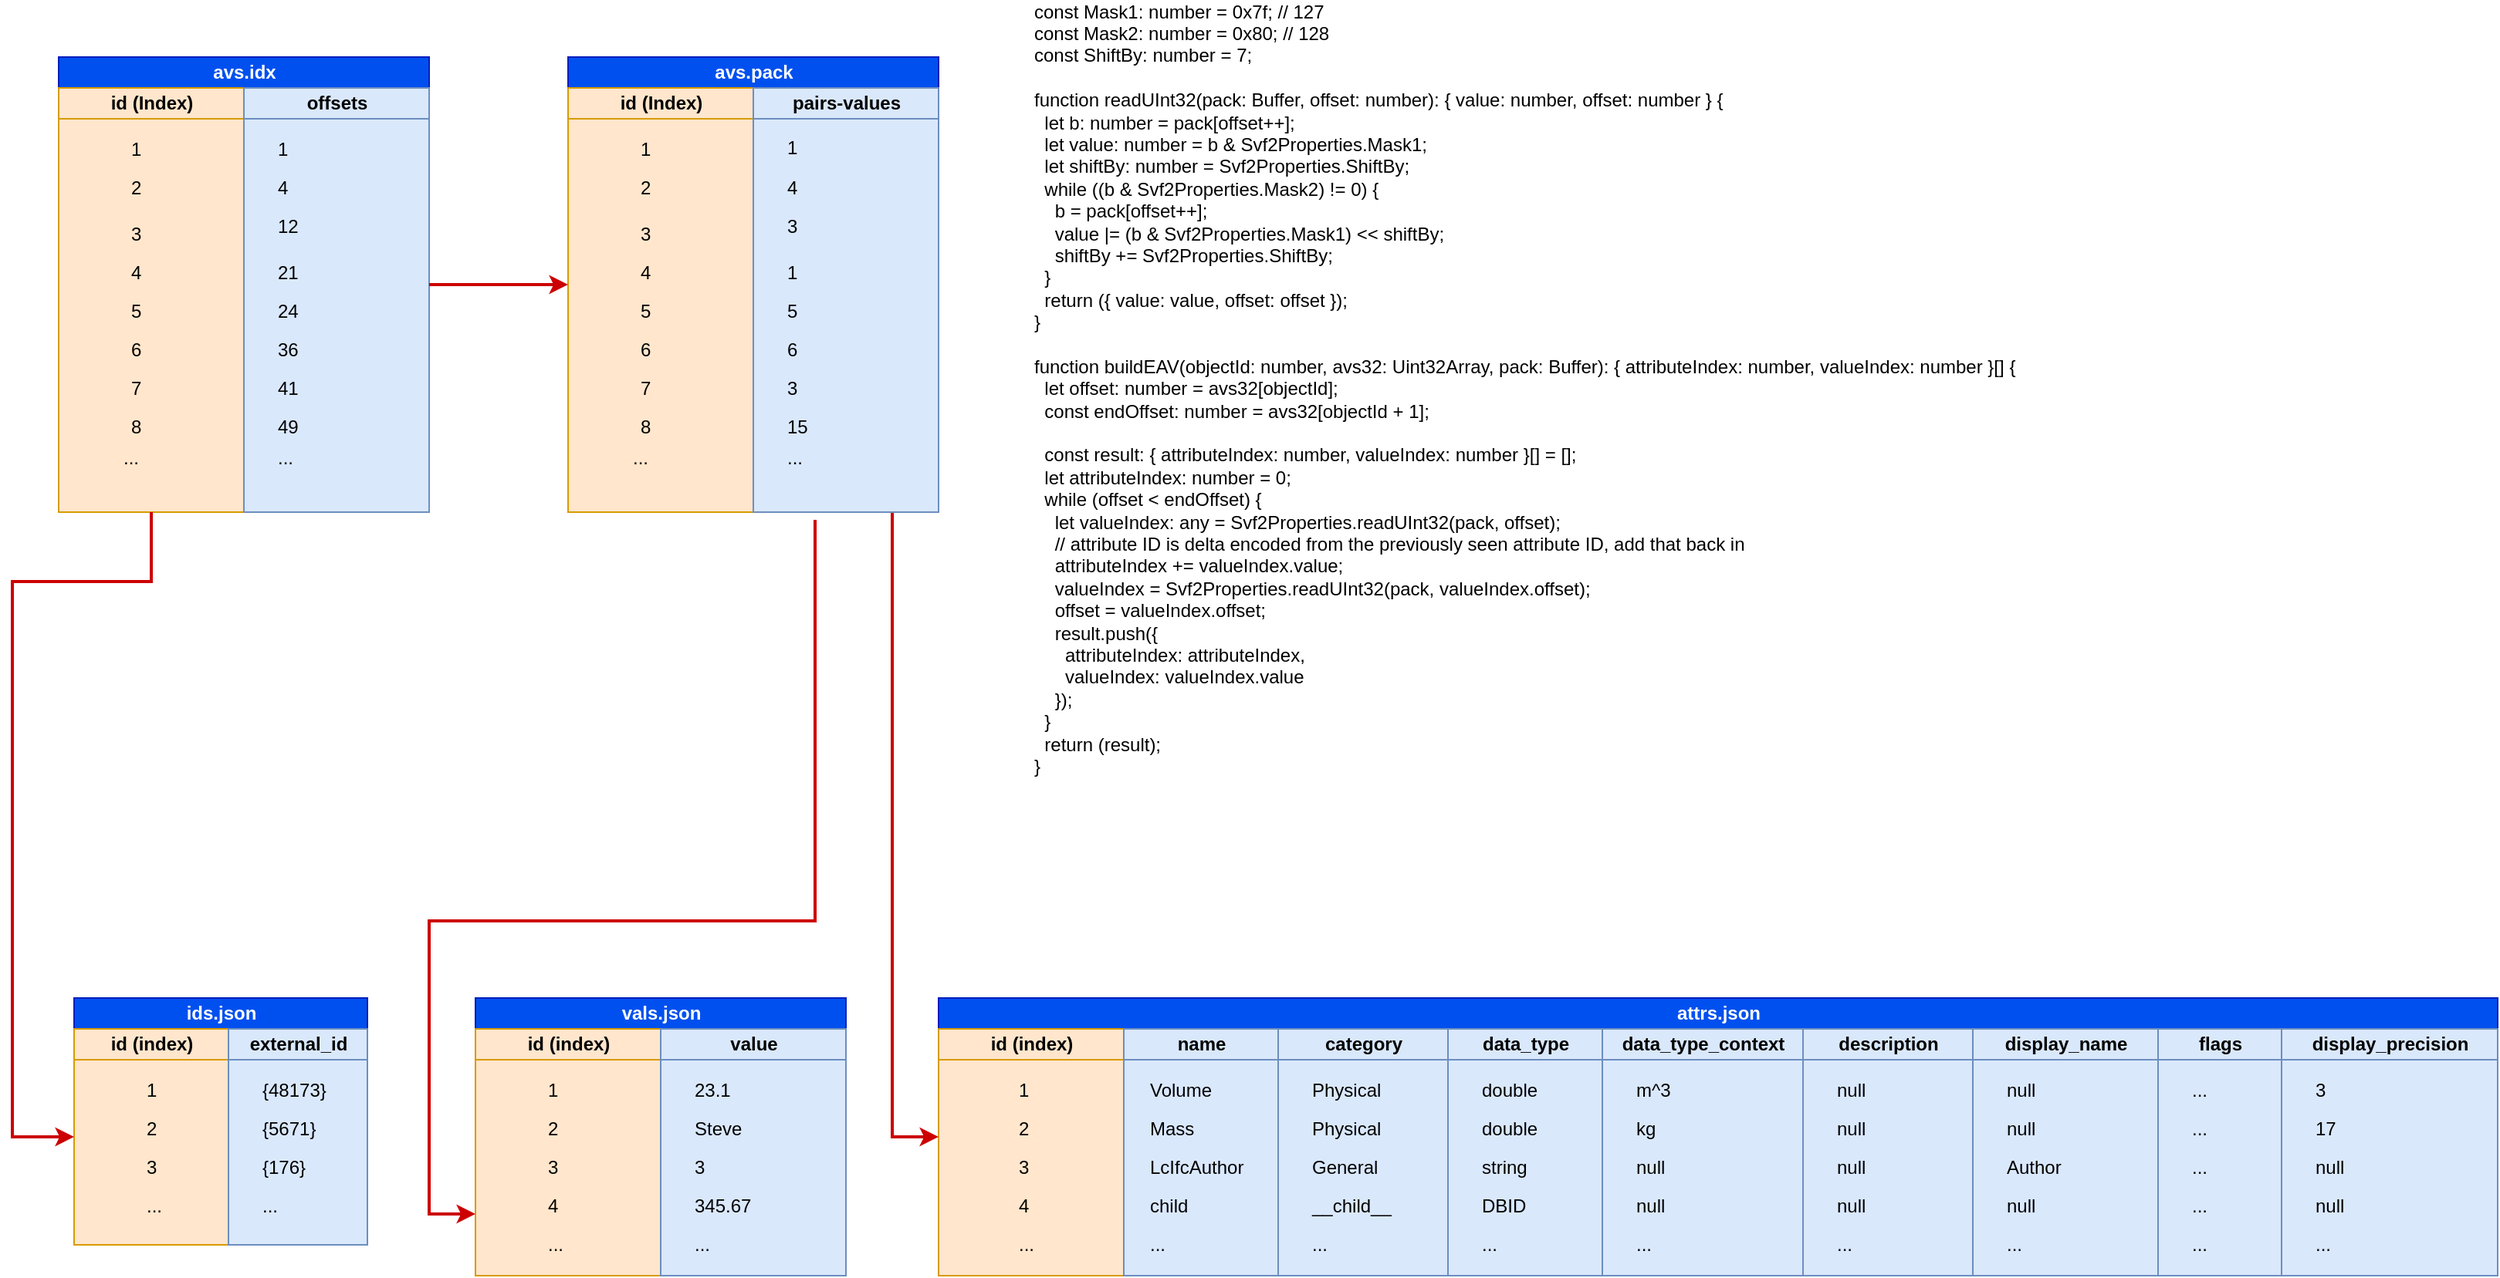 <mxfile>
    <diagram id="QCBPmzjnCGmRcswznW8n" name="Page-1">
        <mxGraphModel dx="884" dy="622" grid="1" gridSize="10" guides="1" tooltips="1" connect="1" arrows="1" fold="1" page="1" pageScale="1" pageWidth="1100" pageHeight="850" math="0" shadow="0">
            <root>
                <mxCell id="0"/>
                <mxCell id="1" parent="0"/>
                <mxCell id="53" value="&lt;div&gt;&lt;div&gt;const Mask1: number = 0x7f; // 127&lt;/div&gt;&lt;div&gt;const Mask2: number = 0x80; // 128&lt;/div&gt;&lt;div&gt;const ShiftBy: number = 7;&lt;/div&gt;&lt;div&gt;&lt;br&gt;&lt;/div&gt;&lt;div&gt;function readUInt32(pack: Buffer, offset: number): { value: number, offset: number } {&lt;/div&gt;&lt;div&gt;&lt;span&gt;&lt;/span&gt;&amp;nbsp; let b: number = pack[offset++];&lt;/div&gt;&lt;div&gt;&lt;span&gt;&lt;/span&gt;&amp;nbsp; let value: number = b &amp;amp; Svf2Properties.Mask1;&lt;/div&gt;&lt;div&gt;&lt;span&gt;&lt;/span&gt;&amp;nbsp; let shiftBy: number = Svf2Properties.ShiftBy;&lt;/div&gt;&lt;div&gt;&lt;span&gt;&amp;nbsp; while ((b &amp;amp; Svf2Properties.Mask2) != 0) {&lt;/span&gt;&lt;br&gt;&lt;/div&gt;&lt;div&gt;&lt;span&gt;&lt;/span&gt;&amp;nbsp; &amp;nbsp; b = pack[offset++];&lt;/div&gt;&lt;div&gt;&lt;span&gt;&lt;/span&gt;&amp;nbsp; &amp;nbsp; value |= (b &amp;amp; Svf2Properties.Mask1) &amp;lt;&amp;lt; shiftBy;&lt;/div&gt;&lt;div&gt;&lt;span&gt;&lt;/span&gt;&amp;nbsp; &amp;nbsp; shiftBy += Svf2Properties.ShiftBy;&lt;/div&gt;&lt;div&gt;&lt;span&gt;&lt;/span&gt;&amp;nbsp; }&lt;/div&gt;&lt;div&gt;&lt;span&gt;&amp;nbsp; return ({ value: value, offset: offset });&lt;/span&gt;&lt;br&gt;&lt;/div&gt;&lt;div&gt;}&lt;/div&gt;&lt;div&gt;&lt;br&gt;&lt;/div&gt;&lt;div&gt;function buildEAV(objectId: number, avs32: Uint32Array, pack: Buffer): { attributeIndex: number, valueIndex: number }[] {&lt;/div&gt;&lt;div&gt;&lt;span&gt;&lt;/span&gt;&amp;nbsp; let offset: number = avs32[objectId];&lt;/div&gt;&lt;div&gt;&lt;span&gt;&lt;/span&gt;&amp;nbsp; const endOffset: number = avs32[objectId + 1];&lt;/div&gt;&lt;div&gt;&lt;br&gt;&lt;/div&gt;&lt;div&gt;&lt;span&gt;&lt;/span&gt;&amp;nbsp; const result: { attributeIndex: number, valueIndex: number }[] = [];&lt;/div&gt;&lt;div&gt;&lt;span&gt;&lt;/span&gt;&amp;nbsp; let attributeIndex: number = 0;&lt;/div&gt;&lt;div&gt;&lt;span&gt;&lt;/span&gt;&amp;nbsp; while (offset &amp;lt; endOffset) {&lt;/div&gt;&lt;div&gt;&lt;span&gt;&lt;/span&gt;&amp;nbsp; &amp;nbsp; let valueIndex: any = Svf2Properties.readUInt32(pack, offset);&lt;/div&gt;&lt;div&gt;&lt;span&gt;&lt;/span&gt;&amp;nbsp; &amp;nbsp; // attribute ID is delta encoded from the previously seen attribute ID, add that back in&lt;/div&gt;&lt;div&gt;&lt;span&gt;&lt;/span&gt;&amp;nbsp; &amp;nbsp; attributeIndex += valueIndex.value;&lt;/div&gt;&lt;div&gt;&lt;span&gt;&lt;/span&gt;&amp;nbsp; &amp;nbsp; valueIndex = Svf2Properties.readUInt32(pack, valueIndex.offset);&lt;/div&gt;&lt;div&gt;&lt;span&gt;&lt;/span&gt;&amp;nbsp; &amp;nbsp; offset = valueIndex.offset;&lt;/div&gt;&lt;div&gt;&lt;span&gt;&lt;/span&gt;&amp;nbsp; &amp;nbsp; result.push({&lt;/div&gt;&lt;div&gt;&lt;span&gt;&lt;/span&gt;&amp;nbsp; &amp;nbsp; &amp;nbsp; attributeIndex: attributeIndex,&lt;/div&gt;&lt;div&gt;&lt;span&gt;&lt;/span&gt;&amp;nbsp; &amp;nbsp; &amp;nbsp; valueIndex: valueIndex.value&lt;/div&gt;&lt;div&gt;&lt;span&gt;&lt;/span&gt;&amp;nbsp; &amp;nbsp; });&lt;/div&gt;&lt;div&gt;&lt;span&gt;&lt;/span&gt;&amp;nbsp; }&lt;/div&gt;&lt;div&gt;&lt;span&gt;&lt;/span&gt;&amp;nbsp; return (result);&lt;/div&gt;&lt;div&gt;}&lt;span&gt;&amp;nbsp;&lt;/span&gt;&lt;/div&gt;&lt;/div&gt;" style="text;html=1;align=left;verticalAlign=middle;resizable=0;points=[];autosize=1;" vertex="1" parent="1">
                    <mxGeometry x="700" y="5" width="650" height="500" as="geometry"/>
                </mxCell>
                <mxCell id="747YwQ7zbLFgy_TnoXMY-12" value="ids.json" style="swimlane;html=1;childLayout=stackLayout;resizeParent=1;resizeParentMax=0;startSize=20;fillColor=#0050ef;strokeColor=#001DBC;fontColor=#ffffff;" parent="1" vertex="1">
                    <mxGeometry x="80" y="650" width="190" height="160" as="geometry"/>
                </mxCell>
                <mxCell id="747YwQ7zbLFgy_TnoXMY-14" value="id (index)" style="swimlane;html=1;startSize=20;fillColor=#ffe6cc;strokeColor=#d79b00;swimlaneFillColor=#FFE6CC;fontColor=#000000;" parent="747YwQ7zbLFgy_TnoXMY-12" vertex="1">
                    <mxGeometry y="20" width="100" height="140" as="geometry"/>
                </mxCell>
                <mxCell id="747YwQ7zbLFgy_TnoXMY-22" value="1" style="text;html=1;resizable=0;points=[];autosize=1;align=left;verticalAlign=top;spacingTop=-4;fontColor=#000000;" parent="747YwQ7zbLFgy_TnoXMY-14" vertex="1">
                    <mxGeometry x="45" y="30" width="20" height="20" as="geometry"/>
                </mxCell>
                <mxCell id="747YwQ7zbLFgy_TnoXMY-23" value="2" style="text;html=1;resizable=0;points=[];autosize=1;align=left;verticalAlign=top;spacingTop=-4;fontColor=#000000;" parent="747YwQ7zbLFgy_TnoXMY-14" vertex="1">
                    <mxGeometry x="45" y="55" width="20" height="20" as="geometry"/>
                </mxCell>
                <mxCell id="747YwQ7zbLFgy_TnoXMY-24" value="3" style="text;html=1;resizable=0;points=[];autosize=1;align=left;verticalAlign=top;spacingTop=-4;fontColor=#000000;" parent="747YwQ7zbLFgy_TnoXMY-14" vertex="1">
                    <mxGeometry x="45" y="80" width="20" height="20" as="geometry"/>
                </mxCell>
                <mxCell id="747YwQ7zbLFgy_TnoXMY-25" value="..." style="text;html=1;resizable=0;points=[];autosize=1;align=left;verticalAlign=top;spacingTop=-4;fontColor=#000000;" parent="747YwQ7zbLFgy_TnoXMY-14" vertex="1">
                    <mxGeometry x="45" y="105" width="30" height="20" as="geometry"/>
                </mxCell>
                <mxCell id="747YwQ7zbLFgy_TnoXMY-15" value="external_id" style="swimlane;html=1;startSize=20;fillColor=#dae8fc;strokeColor=#6c8ebf;labelBackgroundColor=none;swimlaneFillColor=#DAE8FC;fontColor=#000000;" parent="747YwQ7zbLFgy_TnoXMY-12" vertex="1">
                    <mxGeometry x="100" y="20" width="90" height="140" as="geometry"/>
                </mxCell>
                <mxCell id="747YwQ7zbLFgy_TnoXMY-17" value="{48173}" style="text;html=1;resizable=0;points=[];autosize=1;align=left;verticalAlign=top;spacingTop=-4;fontColor=#000000;" parent="747YwQ7zbLFgy_TnoXMY-15" vertex="1">
                    <mxGeometry x="20" y="30" width="60" height="20" as="geometry"/>
                </mxCell>
                <mxCell id="747YwQ7zbLFgy_TnoXMY-19" value="{5671}" style="text;html=1;resizable=0;points=[];autosize=1;align=left;verticalAlign=top;spacingTop=-4;fontColor=#000000;" parent="747YwQ7zbLFgy_TnoXMY-15" vertex="1">
                    <mxGeometry x="20" y="55" width="50" height="20" as="geometry"/>
                </mxCell>
                <mxCell id="747YwQ7zbLFgy_TnoXMY-18" value="{176}" style="text;html=1;resizable=0;points=[];autosize=1;align=left;verticalAlign=top;spacingTop=-4;fontColor=#000000;" parent="747YwQ7zbLFgy_TnoXMY-15" vertex="1">
                    <mxGeometry x="20" y="80" width="40" height="20" as="geometry"/>
                </mxCell>
                <mxCell id="747YwQ7zbLFgy_TnoXMY-20" value="..." style="text;html=1;resizable=0;points=[];autosize=1;align=left;verticalAlign=top;spacingTop=-4;fontColor=#000000;" parent="747YwQ7zbLFgy_TnoXMY-15" vertex="1">
                    <mxGeometry x="20" y="105" width="30" height="20" as="geometry"/>
                </mxCell>
                <mxCell id="747YwQ7zbLFgy_TnoXMY-27" value="attrs.json" style="swimlane;html=1;childLayout=stackLayout;resizeParent=1;resizeParentMax=0;startSize=20;labelBackgroundColor=none;fillColor=#0050ef;strokeColor=#001DBC;fontColor=#ffffff;" parent="1" vertex="1">
                    <mxGeometry x="640" y="650" width="1010" height="180" as="geometry">
                        <mxRectangle x="110" y="290" width="60" height="20" as="alternateBounds"/>
                    </mxGeometry>
                </mxCell>
                <mxCell id="747YwQ7zbLFgy_TnoXMY-28" value="id (index)" style="swimlane;html=1;startSize=20;swimlaneFillColor=#FFE6CC;fillColor=#FFE6CC;fontColor=#000000;strokeColor=#D79B00;" parent="747YwQ7zbLFgy_TnoXMY-27" vertex="1">
                    <mxGeometry y="20" width="120" height="160" as="geometry">
                        <mxRectangle y="20" width="70" height="460" as="alternateBounds"/>
                    </mxGeometry>
                </mxCell>
                <mxCell id="747YwQ7zbLFgy_TnoXMY-49" value="1" style="text;html=1;resizable=0;points=[];autosize=1;align=left;verticalAlign=top;spacingTop=-4;fontColor=#000000;" parent="747YwQ7zbLFgy_TnoXMY-28" vertex="1">
                    <mxGeometry x="50" y="30" width="20" height="20" as="geometry"/>
                </mxCell>
                <mxCell id="747YwQ7zbLFgy_TnoXMY-50" value="2" style="text;html=1;resizable=0;points=[];autosize=1;align=left;verticalAlign=top;spacingTop=-4;fontColor=#000000;" parent="747YwQ7zbLFgy_TnoXMY-28" vertex="1">
                    <mxGeometry x="50" y="55" width="20" height="20" as="geometry"/>
                </mxCell>
                <mxCell id="747YwQ7zbLFgy_TnoXMY-51" value="3" style="text;html=1;resizable=0;points=[];autosize=1;align=left;verticalAlign=top;spacingTop=-4;fontColor=#000000;" parent="747YwQ7zbLFgy_TnoXMY-28" vertex="1">
                    <mxGeometry x="50" y="80" width="20" height="20" as="geometry"/>
                </mxCell>
                <mxCell id="747YwQ7zbLFgy_TnoXMY-52" value="4" style="text;html=1;resizable=0;points=[];autosize=1;align=left;verticalAlign=top;spacingTop=-4;fontColor=#000000;" parent="747YwQ7zbLFgy_TnoXMY-28" vertex="1">
                    <mxGeometry x="50" y="105" width="20" height="20" as="geometry"/>
                </mxCell>
                <mxCell id="747YwQ7zbLFgy_TnoXMY-53" value="..." style="text;html=1;resizable=0;points=[];autosize=1;align=left;verticalAlign=top;spacingTop=-4;fontColor=#000000;" parent="747YwQ7zbLFgy_TnoXMY-28" vertex="1">
                    <mxGeometry x="50" y="130" width="30" height="20" as="geometry"/>
                </mxCell>
                <mxCell id="747YwQ7zbLFgy_TnoXMY-29" value="name" style="swimlane;html=1;startSize=20;fillColor=#dae8fc;strokeColor=#6c8ebf;swimlaneFillColor=#DAE8FC;fontColor=#000000;" parent="747YwQ7zbLFgy_TnoXMY-27" vertex="1">
                    <mxGeometry x="120" y="20" width="100" height="160" as="geometry"/>
                </mxCell>
                <mxCell id="747YwQ7zbLFgy_TnoXMY-54" value="Volume" style="text;html=1;resizable=0;points=[];autosize=1;align=left;verticalAlign=top;spacingTop=-4;fontColor=#000000;" parent="747YwQ7zbLFgy_TnoXMY-29" vertex="1">
                    <mxGeometry x="15" y="30" width="60" height="20" as="geometry"/>
                </mxCell>
                <mxCell id="747YwQ7zbLFgy_TnoXMY-55" value="Mass" style="text;html=1;resizable=0;points=[];autosize=1;align=left;verticalAlign=top;spacingTop=-4;fontColor=#000000;" parent="747YwQ7zbLFgy_TnoXMY-29" vertex="1">
                    <mxGeometry x="15" y="55" width="40" height="20" as="geometry"/>
                </mxCell>
                <mxCell id="747YwQ7zbLFgy_TnoXMY-56" value="LcIfcAuthor" style="text;html=1;resizable=0;points=[];autosize=1;align=left;verticalAlign=top;spacingTop=-4;fontColor=#000000;" parent="747YwQ7zbLFgy_TnoXMY-29" vertex="1">
                    <mxGeometry x="15" y="80" width="80" height="20" as="geometry"/>
                </mxCell>
                <mxCell id="747YwQ7zbLFgy_TnoXMY-57" value="child" style="text;html=1;resizable=0;points=[];autosize=1;align=left;verticalAlign=top;spacingTop=-4;fontColor=#000000;" parent="747YwQ7zbLFgy_TnoXMY-29" vertex="1">
                    <mxGeometry x="15" y="105" width="40" height="20" as="geometry"/>
                </mxCell>
                <mxCell id="747YwQ7zbLFgy_TnoXMY-58" value="..." style="text;html=1;resizable=0;points=[];autosize=1;align=left;verticalAlign=top;spacingTop=-4;fontColor=#000000;" parent="747YwQ7zbLFgy_TnoXMY-29" vertex="1">
                    <mxGeometry x="15" y="130" width="30" height="20" as="geometry"/>
                </mxCell>
                <mxCell id="747YwQ7zbLFgy_TnoXMY-30" value="category" style="swimlane;html=1;startSize=20;fillColor=#dae8fc;strokeColor=#6c8ebf;swimlaneFillColor=#DAE8FC;fontColor=#000000;" parent="747YwQ7zbLFgy_TnoXMY-27" vertex="1">
                    <mxGeometry x="220" y="20" width="110" height="160" as="geometry"/>
                </mxCell>
                <mxCell id="747YwQ7zbLFgy_TnoXMY-59" value="Physical" style="text;html=1;resizable=0;points=[];autosize=1;align=left;verticalAlign=top;spacingTop=-4;fontColor=#000000;" parent="747YwQ7zbLFgy_TnoXMY-30" vertex="1">
                    <mxGeometry x="20" y="30" width="60" height="20" as="geometry"/>
                </mxCell>
                <mxCell id="747YwQ7zbLFgy_TnoXMY-60" value="Physical" style="text;html=1;resizable=0;points=[];autosize=1;align=left;verticalAlign=top;spacingTop=-4;fontColor=#000000;" parent="747YwQ7zbLFgy_TnoXMY-30" vertex="1">
                    <mxGeometry x="20" y="55" width="60" height="20" as="geometry"/>
                </mxCell>
                <mxCell id="747YwQ7zbLFgy_TnoXMY-61" value="General" style="text;html=1;resizable=0;points=[];autosize=1;align=left;verticalAlign=top;spacingTop=-4;fontColor=#000000;" parent="747YwQ7zbLFgy_TnoXMY-30" vertex="1">
                    <mxGeometry x="20" y="80" width="60" height="20" as="geometry"/>
                </mxCell>
                <mxCell id="747YwQ7zbLFgy_TnoXMY-62" value="__child__" style="text;html=1;resizable=0;points=[];autosize=1;align=left;verticalAlign=top;spacingTop=-4;fontColor=#000000;" parent="747YwQ7zbLFgy_TnoXMY-30" vertex="1">
                    <mxGeometry x="20" y="105" width="70" height="20" as="geometry"/>
                </mxCell>
                <mxCell id="747YwQ7zbLFgy_TnoXMY-63" value="..." style="text;html=1;resizable=0;points=[];autosize=1;align=left;verticalAlign=top;spacingTop=-4;fontColor=#000000;" parent="747YwQ7zbLFgy_TnoXMY-30" vertex="1">
                    <mxGeometry x="20" y="130" width="30" height="20" as="geometry"/>
                </mxCell>
                <mxCell id="747YwQ7zbLFgy_TnoXMY-31" value="data_type" style="swimlane;html=1;startSize=20;fillColor=#dae8fc;strokeColor=#6c8ebf;swimlaneFillColor=#DAE8FC;fontColor=#000000;" parent="747YwQ7zbLFgy_TnoXMY-27" vertex="1">
                    <mxGeometry x="330" y="20" width="100" height="160" as="geometry"/>
                </mxCell>
                <mxCell id="747YwQ7zbLFgy_TnoXMY-64" value="double" style="text;html=1;resizable=0;points=[];autosize=1;align=left;verticalAlign=top;spacingTop=-4;fontColor=#000000;" parent="747YwQ7zbLFgy_TnoXMY-31" vertex="1">
                    <mxGeometry x="20" y="30" width="50" height="20" as="geometry"/>
                </mxCell>
                <mxCell id="747YwQ7zbLFgy_TnoXMY-65" value="double" style="text;html=1;resizable=0;points=[];autosize=1;align=left;verticalAlign=top;spacingTop=-4;fontColor=#000000;" parent="747YwQ7zbLFgy_TnoXMY-31" vertex="1">
                    <mxGeometry x="20" y="55" width="50" height="20" as="geometry"/>
                </mxCell>
                <mxCell id="747YwQ7zbLFgy_TnoXMY-66" value="string" style="text;html=1;resizable=0;points=[];autosize=1;align=left;verticalAlign=top;spacingTop=-4;fontColor=#000000;" parent="747YwQ7zbLFgy_TnoXMY-31" vertex="1">
                    <mxGeometry x="20" y="80" width="40" height="20" as="geometry"/>
                </mxCell>
                <mxCell id="747YwQ7zbLFgy_TnoXMY-67" value="DBID" style="text;html=1;resizable=0;points=[];autosize=1;align=left;verticalAlign=top;spacingTop=-4;fontColor=#000000;" parent="747YwQ7zbLFgy_TnoXMY-31" vertex="1">
                    <mxGeometry x="20" y="105" width="40" height="20" as="geometry"/>
                </mxCell>
                <mxCell id="747YwQ7zbLFgy_TnoXMY-68" value="..." style="text;html=1;resizable=0;points=[];autosize=1;align=left;verticalAlign=top;spacingTop=-4;fontColor=#000000;" parent="747YwQ7zbLFgy_TnoXMY-31" vertex="1">
                    <mxGeometry x="20" y="130" width="30" height="20" as="geometry"/>
                </mxCell>
                <mxCell id="747YwQ7zbLFgy_TnoXMY-32" value="data_type_context" style="swimlane;html=1;startSize=20;fillColor=#dae8fc;strokeColor=#6c8ebf;swimlaneFillColor=#DAE8FC;fontColor=#000000;" parent="747YwQ7zbLFgy_TnoXMY-27" vertex="1">
                    <mxGeometry x="430" y="20" width="130" height="160" as="geometry"/>
                </mxCell>
                <mxCell id="747YwQ7zbLFgy_TnoXMY-69" value="m^3" style="text;html=1;resizable=0;points=[];autosize=1;align=left;verticalAlign=top;spacingTop=-4;fontColor=#000000;" parent="747YwQ7zbLFgy_TnoXMY-32" vertex="1">
                    <mxGeometry x="20" y="30" width="40" height="20" as="geometry"/>
                </mxCell>
                <mxCell id="747YwQ7zbLFgy_TnoXMY-70" value="kg" style="text;html=1;resizable=0;points=[];autosize=1;align=left;verticalAlign=top;spacingTop=-4;fontColor=#000000;" parent="747YwQ7zbLFgy_TnoXMY-32" vertex="1">
                    <mxGeometry x="20" y="55" width="30" height="20" as="geometry"/>
                </mxCell>
                <mxCell id="747YwQ7zbLFgy_TnoXMY-71" value="null" style="text;html=1;resizable=0;points=[];autosize=1;align=left;verticalAlign=top;spacingTop=-4;fontColor=#000000;" parent="747YwQ7zbLFgy_TnoXMY-32" vertex="1">
                    <mxGeometry x="20" y="80" width="30" height="20" as="geometry"/>
                </mxCell>
                <mxCell id="747YwQ7zbLFgy_TnoXMY-72" value="null" style="text;html=1;resizable=0;points=[];autosize=1;align=left;verticalAlign=top;spacingTop=-4;fontColor=#000000;" parent="747YwQ7zbLFgy_TnoXMY-32" vertex="1">
                    <mxGeometry x="20" y="105" width="30" height="20" as="geometry"/>
                </mxCell>
                <mxCell id="747YwQ7zbLFgy_TnoXMY-73" value="..." style="text;html=1;resizable=0;points=[];autosize=1;align=left;verticalAlign=top;spacingTop=-4;fontColor=#000000;" parent="747YwQ7zbLFgy_TnoXMY-32" vertex="1">
                    <mxGeometry x="20" y="130" width="30" height="20" as="geometry"/>
                </mxCell>
                <mxCell id="747YwQ7zbLFgy_TnoXMY-33" value="description" style="swimlane;html=1;startSize=20;fillColor=#dae8fc;strokeColor=#6c8ebf;swimlaneFillColor=#DAE8FC;fontColor=#000000;" parent="747YwQ7zbLFgy_TnoXMY-27" vertex="1">
                    <mxGeometry x="560" y="20" width="110" height="160" as="geometry"/>
                </mxCell>
                <mxCell id="747YwQ7zbLFgy_TnoXMY-74" value="null" style="text;html=1;resizable=0;points=[];autosize=1;align=left;verticalAlign=top;spacingTop=-4;fontColor=#000000;" parent="747YwQ7zbLFgy_TnoXMY-33" vertex="1">
                    <mxGeometry x="20" y="30" width="30" height="20" as="geometry"/>
                </mxCell>
                <mxCell id="747YwQ7zbLFgy_TnoXMY-75" value="null" style="text;html=1;resizable=0;points=[];autosize=1;align=left;verticalAlign=top;spacingTop=-4;fontColor=#000000;" parent="747YwQ7zbLFgy_TnoXMY-33" vertex="1">
                    <mxGeometry x="20" y="55" width="30" height="20" as="geometry"/>
                </mxCell>
                <mxCell id="747YwQ7zbLFgy_TnoXMY-76" value="null" style="text;html=1;resizable=0;points=[];autosize=1;align=left;verticalAlign=top;spacingTop=-4;fontColor=#000000;" parent="747YwQ7zbLFgy_TnoXMY-33" vertex="1">
                    <mxGeometry x="20" y="80" width="30" height="20" as="geometry"/>
                </mxCell>
                <mxCell id="747YwQ7zbLFgy_TnoXMY-77" value="null" style="text;html=1;resizable=0;points=[];autosize=1;align=left;verticalAlign=top;spacingTop=-4;fontColor=#000000;" parent="747YwQ7zbLFgy_TnoXMY-33" vertex="1">
                    <mxGeometry x="20" y="105" width="30" height="20" as="geometry"/>
                </mxCell>
                <mxCell id="747YwQ7zbLFgy_TnoXMY-78" value="..." style="text;html=1;resizable=0;points=[];autosize=1;align=left;verticalAlign=top;spacingTop=-4;fontColor=#000000;" parent="747YwQ7zbLFgy_TnoXMY-33" vertex="1">
                    <mxGeometry x="20" y="130" width="30" height="20" as="geometry"/>
                </mxCell>
                <mxCell id="747YwQ7zbLFgy_TnoXMY-34" value="display_name" style="swimlane;html=1;startSize=20;fillColor=#dae8fc;strokeColor=#6c8ebf;swimlaneFillColor=#DAE8FC;fontColor=#000000;" parent="747YwQ7zbLFgy_TnoXMY-27" vertex="1">
                    <mxGeometry x="670" y="20" width="120" height="160" as="geometry"/>
                </mxCell>
                <mxCell id="747YwQ7zbLFgy_TnoXMY-79" value="null" style="text;html=1;resizable=0;points=[];autosize=1;align=left;verticalAlign=top;spacingTop=-4;fontColor=#000000;" parent="747YwQ7zbLFgy_TnoXMY-34" vertex="1">
                    <mxGeometry x="20" y="30" width="30" height="20" as="geometry"/>
                </mxCell>
                <mxCell id="747YwQ7zbLFgy_TnoXMY-80" value="null" style="text;html=1;resizable=0;points=[];autosize=1;align=left;verticalAlign=top;spacingTop=-4;fontColor=#000000;" parent="747YwQ7zbLFgy_TnoXMY-34" vertex="1">
                    <mxGeometry x="20" y="55" width="30" height="20" as="geometry"/>
                </mxCell>
                <mxCell id="747YwQ7zbLFgy_TnoXMY-81" value="Author" style="text;html=1;resizable=0;points=[];autosize=1;align=left;verticalAlign=top;spacingTop=-4;fontColor=#000000;" parent="747YwQ7zbLFgy_TnoXMY-34" vertex="1">
                    <mxGeometry x="20" y="80" width="50" height="20" as="geometry"/>
                </mxCell>
                <mxCell id="747YwQ7zbLFgy_TnoXMY-82" value="null" style="text;html=1;resizable=0;points=[];autosize=1;align=left;verticalAlign=top;spacingTop=-4;fontColor=#000000;" parent="747YwQ7zbLFgy_TnoXMY-34" vertex="1">
                    <mxGeometry x="20" y="105" width="30" height="20" as="geometry"/>
                </mxCell>
                <mxCell id="747YwQ7zbLFgy_TnoXMY-83" value="..." style="text;html=1;resizable=0;points=[];autosize=1;align=left;verticalAlign=top;spacingTop=-4;fontColor=#000000;" parent="747YwQ7zbLFgy_TnoXMY-34" vertex="1">
                    <mxGeometry x="20" y="130" width="30" height="20" as="geometry"/>
                </mxCell>
                <mxCell id="747YwQ7zbLFgy_TnoXMY-35" value="flags" style="swimlane;html=1;startSize=20;fillColor=#dae8fc;strokeColor=#6c8ebf;swimlaneFillColor=#DAE8FC;fontColor=#000000;" parent="747YwQ7zbLFgy_TnoXMY-27" vertex="1">
                    <mxGeometry x="790" y="20" width="80" height="160" as="geometry"/>
                </mxCell>
                <mxCell id="747YwQ7zbLFgy_TnoXMY-84" value="..." style="text;html=1;resizable=0;points=[];autosize=1;align=left;verticalAlign=top;spacingTop=-4;fontColor=#000000;" parent="747YwQ7zbLFgy_TnoXMY-35" vertex="1">
                    <mxGeometry x="20" y="30" width="30" height="20" as="geometry"/>
                </mxCell>
                <mxCell id="747YwQ7zbLFgy_TnoXMY-85" value="..." style="text;html=1;resizable=0;points=[];autosize=1;align=left;verticalAlign=top;spacingTop=-4;fontColor=#000000;" parent="747YwQ7zbLFgy_TnoXMY-35" vertex="1">
                    <mxGeometry x="20" y="55" width="30" height="20" as="geometry"/>
                </mxCell>
                <mxCell id="747YwQ7zbLFgy_TnoXMY-86" value="..." style="text;html=1;resizable=0;points=[];autosize=1;align=left;verticalAlign=top;spacingTop=-4;fontColor=#000000;" parent="747YwQ7zbLFgy_TnoXMY-35" vertex="1">
                    <mxGeometry x="20" y="80" width="30" height="20" as="geometry"/>
                </mxCell>
                <mxCell id="747YwQ7zbLFgy_TnoXMY-87" value="..." style="text;html=1;resizable=0;points=[];autosize=1;align=left;verticalAlign=top;spacingTop=-4;fontColor=#000000;" parent="747YwQ7zbLFgy_TnoXMY-35" vertex="1">
                    <mxGeometry x="20" y="105" width="30" height="20" as="geometry"/>
                </mxCell>
                <mxCell id="747YwQ7zbLFgy_TnoXMY-88" value="..." style="text;html=1;resizable=0;points=[];autosize=1;align=left;verticalAlign=top;spacingTop=-4;fontColor=#000000;" parent="747YwQ7zbLFgy_TnoXMY-35" vertex="1">
                    <mxGeometry x="20" y="130" width="30" height="20" as="geometry"/>
                </mxCell>
                <mxCell id="747YwQ7zbLFgy_TnoXMY-36" value="display_precision" style="swimlane;html=1;startSize=20;fillColor=#dae8fc;strokeColor=#6c8ebf;swimlaneFillColor=#DAE8FC;fontColor=#000000;" parent="747YwQ7zbLFgy_TnoXMY-27" vertex="1">
                    <mxGeometry x="870" y="20" width="140" height="160" as="geometry"/>
                </mxCell>
                <mxCell id="747YwQ7zbLFgy_TnoXMY-89" value="3" style="text;html=1;resizable=0;points=[];autosize=1;align=left;verticalAlign=top;spacingTop=-4;fontColor=#000000;" parent="747YwQ7zbLFgy_TnoXMY-36" vertex="1">
                    <mxGeometry x="20" y="30" width="20" height="20" as="geometry"/>
                </mxCell>
                <mxCell id="747YwQ7zbLFgy_TnoXMY-90" value="17" style="text;html=1;resizable=0;points=[];autosize=1;align=left;verticalAlign=top;spacingTop=-4;fontColor=#000000;" parent="747YwQ7zbLFgy_TnoXMY-36" vertex="1">
                    <mxGeometry x="20" y="55" width="30" height="20" as="geometry"/>
                </mxCell>
                <mxCell id="747YwQ7zbLFgy_TnoXMY-91" value="null" style="text;html=1;resizable=0;points=[];autosize=1;align=left;verticalAlign=top;spacingTop=-4;fontColor=#000000;" parent="747YwQ7zbLFgy_TnoXMY-36" vertex="1">
                    <mxGeometry x="20" y="80" width="30" height="20" as="geometry"/>
                </mxCell>
                <mxCell id="747YwQ7zbLFgy_TnoXMY-92" value="null" style="text;html=1;resizable=0;points=[];autosize=1;align=left;verticalAlign=top;spacingTop=-4;fontColor=#000000;" parent="747YwQ7zbLFgy_TnoXMY-36" vertex="1">
                    <mxGeometry x="20" y="105" width="30" height="20" as="geometry"/>
                </mxCell>
                <mxCell id="747YwQ7zbLFgy_TnoXMY-93" value="..." style="text;html=1;resizable=0;points=[];autosize=1;align=left;verticalAlign=top;spacingTop=-4;fontColor=#000000;" parent="747YwQ7zbLFgy_TnoXMY-36" vertex="1">
                    <mxGeometry x="20" y="130" width="30" height="20" as="geometry"/>
                </mxCell>
                <mxCell id="747YwQ7zbLFgy_TnoXMY-94" value="vals.json" style="swimlane;html=1;childLayout=stackLayout;resizeParent=1;resizeParentMax=0;startSize=20;fillColor=#0050ef;strokeColor=#001DBC;fontColor=#ffffff;" parent="1" vertex="1">
                    <mxGeometry x="340" y="650" width="240" height="180" as="geometry"/>
                </mxCell>
                <mxCell id="747YwQ7zbLFgy_TnoXMY-95" value="id (index)" style="swimlane;html=1;startSize=20;fillColor=#ffe6cc;strokeColor=#d79b00;swimlaneFillColor=#FFE6CC;fontColor=#000000;" parent="747YwQ7zbLFgy_TnoXMY-94" vertex="1">
                    <mxGeometry y="20" width="120" height="160" as="geometry"/>
                </mxCell>
                <mxCell id="747YwQ7zbLFgy_TnoXMY-96" value="1" style="text;html=1;resizable=0;points=[];autosize=1;align=left;verticalAlign=top;spacingTop=-4;fontColor=#000000;" parent="747YwQ7zbLFgy_TnoXMY-95" vertex="1">
                    <mxGeometry x="45" y="30" width="20" height="20" as="geometry"/>
                </mxCell>
                <mxCell id="747YwQ7zbLFgy_TnoXMY-97" value="2" style="text;html=1;resizable=0;points=[];autosize=1;align=left;verticalAlign=top;spacingTop=-4;fontColor=#000000;" parent="747YwQ7zbLFgy_TnoXMY-95" vertex="1">
                    <mxGeometry x="45" y="55" width="20" height="20" as="geometry"/>
                </mxCell>
                <mxCell id="747YwQ7zbLFgy_TnoXMY-98" value="3" style="text;html=1;resizable=0;points=[];autosize=1;align=left;verticalAlign=top;spacingTop=-4;fontColor=#000000;" parent="747YwQ7zbLFgy_TnoXMY-95" vertex="1">
                    <mxGeometry x="45" y="80" width="20" height="20" as="geometry"/>
                </mxCell>
                <mxCell id="747YwQ7zbLFgy_TnoXMY-99" value="4" style="text;html=1;resizable=0;points=[];autosize=1;align=left;verticalAlign=top;spacingTop=-4;fontColor=#000000;" parent="747YwQ7zbLFgy_TnoXMY-95" vertex="1">
                    <mxGeometry x="45" y="105" width="20" height="20" as="geometry"/>
                </mxCell>
                <mxCell id="747YwQ7zbLFgy_TnoXMY-107" value="..." style="text;html=1;resizable=0;points=[];autosize=1;align=left;verticalAlign=top;spacingTop=-4;fontColor=#000000;" parent="747YwQ7zbLFgy_TnoXMY-95" vertex="1">
                    <mxGeometry x="45" y="130" width="30" height="20" as="geometry"/>
                </mxCell>
                <mxCell id="747YwQ7zbLFgy_TnoXMY-100" value="value" style="swimlane;html=1;startSize=20;fillColor=#dae8fc;strokeColor=#6c8ebf;labelBackgroundColor=none;swimlaneFillColor=#DAE8FC;fontColor=#000000;" parent="747YwQ7zbLFgy_TnoXMY-94" vertex="1">
                    <mxGeometry x="120" y="20" width="120" height="160" as="geometry"/>
                </mxCell>
                <mxCell id="747YwQ7zbLFgy_TnoXMY-101" value="23.1" style="text;html=1;resizable=0;points=[];autosize=1;align=left;verticalAlign=top;spacingTop=-4;fontColor=#000000;" parent="747YwQ7zbLFgy_TnoXMY-100" vertex="1">
                    <mxGeometry x="20" y="30" width="40" height="20" as="geometry"/>
                </mxCell>
                <mxCell id="747YwQ7zbLFgy_TnoXMY-102" value="Steve" style="text;html=1;resizable=0;points=[];autosize=1;align=left;verticalAlign=top;spacingTop=-4;fontColor=#000000;" parent="747YwQ7zbLFgy_TnoXMY-100" vertex="1">
                    <mxGeometry x="20" y="55" width="50" height="20" as="geometry"/>
                </mxCell>
                <mxCell id="747YwQ7zbLFgy_TnoXMY-103" value="3" style="text;html=1;resizable=0;points=[];autosize=1;align=left;verticalAlign=top;spacingTop=-4;fontColor=#000000;" parent="747YwQ7zbLFgy_TnoXMY-100" vertex="1">
                    <mxGeometry x="20" y="80" width="20" height="20" as="geometry"/>
                </mxCell>
                <mxCell id="747YwQ7zbLFgy_TnoXMY-104" value="345.67" style="text;html=1;resizable=0;points=[];autosize=1;align=left;verticalAlign=top;spacingTop=-4;fontColor=#000000;" parent="747YwQ7zbLFgy_TnoXMY-100" vertex="1">
                    <mxGeometry x="20" y="105" width="50" height="20" as="geometry"/>
                </mxCell>
                <mxCell id="747YwQ7zbLFgy_TnoXMY-108" value="..." style="text;html=1;resizable=0;points=[];autosize=1;align=left;verticalAlign=top;spacingTop=-4;fontColor=#000000;" parent="747YwQ7zbLFgy_TnoXMY-100" vertex="1">
                    <mxGeometry x="20" y="130" width="30" height="20" as="geometry"/>
                </mxCell>
                <mxCell id="747YwQ7zbLFgy_TnoXMY-120" value="avs.idx" style="swimlane;html=1;childLayout=stackLayout;resizeParent=1;resizeParentMax=0;startSize=20;fillColor=#0050ef;strokeColor=#001DBC;fontColor=#ffffff;" parent="1" vertex="1">
                    <mxGeometry x="70" y="40" width="240" height="295" as="geometry"/>
                </mxCell>
                <mxCell id="747YwQ7zbLFgy_TnoXMY-121" value="id (Index)" style="swimlane;html=1;startSize=20;fillColor=#ffe6cc;strokeColor=#d79b00;swimlaneFillColor=#FFE6CC;fontColor=#000000;" parent="747YwQ7zbLFgy_TnoXMY-120" vertex="1">
                    <mxGeometry y="20" width="120" height="275" as="geometry"/>
                </mxCell>
                <mxCell id="747YwQ7zbLFgy_TnoXMY-123" value="1" style="text;html=1;resizable=0;points=[];autosize=1;align=left;verticalAlign=top;spacingTop=-4;fontColor=#000000;" parent="747YwQ7zbLFgy_TnoXMY-121" vertex="1">
                    <mxGeometry x="45" y="30" width="20" height="20" as="geometry"/>
                </mxCell>
                <mxCell id="747YwQ7zbLFgy_TnoXMY-124" value="2" style="text;html=1;resizable=0;points=[];autosize=1;align=left;verticalAlign=top;spacingTop=-4;fontColor=#000000;" parent="747YwQ7zbLFgy_TnoXMY-121" vertex="1">
                    <mxGeometry x="45" y="55" width="20" height="20" as="geometry"/>
                </mxCell>
                <mxCell id="747YwQ7zbLFgy_TnoXMY-125" value="..." style="text;html=1;resizable=0;points=[];autosize=1;align=left;verticalAlign=top;spacingTop=-4;fontColor=#000000;" parent="747YwQ7zbLFgy_TnoXMY-121" vertex="1">
                    <mxGeometry x="40" y="230" width="30" height="20" as="geometry"/>
                </mxCell>
                <mxCell id="747YwQ7zbLFgy_TnoXMY-159" value="3" style="text;html=1;resizable=0;points=[];autosize=1;align=left;verticalAlign=top;spacingTop=-4;fontColor=#000000;" parent="747YwQ7zbLFgy_TnoXMY-121" vertex="1">
                    <mxGeometry x="45" y="85" width="20" height="20" as="geometry"/>
                </mxCell>
                <mxCell id="747YwQ7zbLFgy_TnoXMY-160" value="4" style="text;html=1;resizable=0;points=[];autosize=1;align=left;verticalAlign=top;spacingTop=-4;fontColor=#000000;" parent="747YwQ7zbLFgy_TnoXMY-121" vertex="1">
                    <mxGeometry x="45" y="110" width="20" height="20" as="geometry"/>
                </mxCell>
                <mxCell id="747YwQ7zbLFgy_TnoXMY-161" value="5" style="text;html=1;resizable=0;points=[];autosize=1;align=left;verticalAlign=top;spacingTop=-4;fontColor=#000000;" parent="747YwQ7zbLFgy_TnoXMY-121" vertex="1">
                    <mxGeometry x="45" y="135" width="20" height="20" as="geometry"/>
                </mxCell>
                <mxCell id="747YwQ7zbLFgy_TnoXMY-162" value="6" style="text;html=1;resizable=0;points=[];autosize=1;align=left;verticalAlign=top;spacingTop=-4;fontColor=#000000;" parent="747YwQ7zbLFgy_TnoXMY-121" vertex="1">
                    <mxGeometry x="45" y="160" width="20" height="20" as="geometry"/>
                </mxCell>
                <mxCell id="747YwQ7zbLFgy_TnoXMY-163" value="7" style="text;html=1;resizable=0;points=[];autosize=1;align=left;verticalAlign=top;spacingTop=-4;fontColor=#000000;" parent="747YwQ7zbLFgy_TnoXMY-121" vertex="1">
                    <mxGeometry x="45" y="185" width="20" height="20" as="geometry"/>
                </mxCell>
                <mxCell id="30" value="8" style="text;html=1;resizable=0;points=[];autosize=1;align=left;verticalAlign=top;spacingTop=-4;fontColor=#000000;" parent="747YwQ7zbLFgy_TnoXMY-121" vertex="1">
                    <mxGeometry x="45" y="210" width="20" height="20" as="geometry"/>
                </mxCell>
                <mxCell id="747YwQ7zbLFgy_TnoXMY-126" value="offsets" style="swimlane;html=1;startSize=20;fillColor=#dae8fc;strokeColor=#6c8ebf;labelBackgroundColor=none;swimlaneFillColor=#DAE8FC;fontColor=#000000;" parent="747YwQ7zbLFgy_TnoXMY-120" vertex="1">
                    <mxGeometry x="120" y="20" width="120" height="275" as="geometry"/>
                </mxCell>
                <mxCell id="747YwQ7zbLFgy_TnoXMY-127" value="1" style="text;html=1;resizable=0;points=[];autosize=1;align=left;verticalAlign=top;spacingTop=-4;fontColor=#000000;" parent="747YwQ7zbLFgy_TnoXMY-126" vertex="1">
                    <mxGeometry x="20" y="30" width="20" height="20" as="geometry"/>
                </mxCell>
                <mxCell id="747YwQ7zbLFgy_TnoXMY-128" value="4" style="text;html=1;resizable=0;points=[];autosize=1;align=left;verticalAlign=top;spacingTop=-4;fontColor=#000000;" parent="747YwQ7zbLFgy_TnoXMY-126" vertex="1">
                    <mxGeometry x="20" y="55" width="20" height="20" as="geometry"/>
                </mxCell>
                <mxCell id="747YwQ7zbLFgy_TnoXMY-129" value="12" style="text;html=1;resizable=0;points=[];autosize=1;align=left;verticalAlign=top;spacingTop=-4;fontColor=#000000;" parent="747YwQ7zbLFgy_TnoXMY-126" vertex="1">
                    <mxGeometry x="20" y="80" width="30" height="20" as="geometry"/>
                </mxCell>
                <mxCell id="747YwQ7zbLFgy_TnoXMY-130" value="..." style="text;html=1;resizable=0;points=[];autosize=1;align=left;verticalAlign=top;spacingTop=-4;fontColor=#000000;" parent="747YwQ7zbLFgy_TnoXMY-126" vertex="1">
                    <mxGeometry x="20" y="230" width="30" height="20" as="geometry"/>
                </mxCell>
                <mxCell id="747YwQ7zbLFgy_TnoXMY-164" value="21" style="text;html=1;resizable=0;points=[];autosize=1;align=left;verticalAlign=top;spacingTop=-4;fontColor=#000000;" parent="747YwQ7zbLFgy_TnoXMY-126" vertex="1">
                    <mxGeometry x="20" y="110" width="30" height="20" as="geometry"/>
                </mxCell>
                <mxCell id="747YwQ7zbLFgy_TnoXMY-165" value="24" style="text;html=1;resizable=0;points=[];autosize=1;align=left;verticalAlign=top;spacingTop=-4;fontColor=#000000;" parent="747YwQ7zbLFgy_TnoXMY-126" vertex="1">
                    <mxGeometry x="20" y="135" width="30" height="20" as="geometry"/>
                </mxCell>
                <mxCell id="747YwQ7zbLFgy_TnoXMY-166" value="36" style="text;html=1;resizable=0;points=[];autosize=1;align=left;verticalAlign=top;spacingTop=-4;direction=south;fontColor=#000000;" parent="747YwQ7zbLFgy_TnoXMY-126" vertex="1">
                    <mxGeometry x="20" y="160" width="30" height="20" as="geometry"/>
                </mxCell>
                <mxCell id="747YwQ7zbLFgy_TnoXMY-167" value="41" style="text;html=1;resizable=0;points=[];autosize=1;align=left;verticalAlign=top;spacingTop=-4;fontColor=#000000;" parent="747YwQ7zbLFgy_TnoXMY-126" vertex="1">
                    <mxGeometry x="20" y="185" width="30" height="20" as="geometry"/>
                </mxCell>
                <mxCell id="747YwQ7zbLFgy_TnoXMY-168" value="49" style="text;html=1;resizable=0;points=[];autosize=1;align=left;verticalAlign=top;spacingTop=-4;direction=south;fontColor=#000000;" parent="747YwQ7zbLFgy_TnoXMY-126" vertex="1">
                    <mxGeometry x="20" y="210" width="30" height="20" as="geometry"/>
                </mxCell>
                <mxCell id="747YwQ7zbLFgy_TnoXMY-169" style="edgeStyle=orthogonalEdgeStyle;rounded=0;orthogonalLoop=1;jettySize=auto;html=1;entryX=0;entryY=0.5;entryDx=0;entryDy=0;strokeWidth=2;strokeColor=#CC0000;exitX=0.75;exitY=1;exitDx=0;exitDy=0;" parent="1" source="42" target="747YwQ7zbLFgy_TnoXMY-27" edge="1">
                    <mxGeometry relative="1" as="geometry">
                        <Array as="points">
                            <mxPoint x="610" y="740"/>
                        </Array>
                        <mxPoint x="560" y="340" as="sourcePoint"/>
                    </mxGeometry>
                </mxCell>
                <mxCell id="29" style="edgeStyle=orthogonalEdgeStyle;rounded=0;orthogonalLoop=1;jettySize=auto;html=1;entryX=0;entryY=0.5;entryDx=0;entryDy=0;strokeWidth=2;strokeColor=#CC0000;exitX=0.25;exitY=1;exitDx=0;exitDy=0;" parent="1" source="747YwQ7zbLFgy_TnoXMY-120" target="747YwQ7zbLFgy_TnoXMY-14" edge="1">
                    <mxGeometry relative="1" as="geometry">
                        <Array as="points">
                            <mxPoint x="130" y="380"/>
                            <mxPoint x="40" y="380"/>
                            <mxPoint x="40" y="740"/>
                        </Array>
                        <mxPoint x="290" y="410" as="sourcePoint"/>
                        <mxPoint x="430" y="610" as="targetPoint"/>
                    </mxGeometry>
                </mxCell>
                <mxCell id="31" value="avs.pack" style="swimlane;html=1;childLayout=stackLayout;resizeParent=1;resizeParentMax=0;startSize=20;fillColor=#0050ef;strokeColor=#001DBC;fontColor=#ffffff;" vertex="1" parent="1">
                    <mxGeometry x="400" y="40" width="240" height="295" as="geometry"/>
                </mxCell>
                <mxCell id="32" value="id (Index)" style="swimlane;html=1;startSize=20;fillColor=#ffe6cc;strokeColor=#d79b00;swimlaneFillColor=#FFE6CC;fontColor=#000000;" vertex="1" parent="31">
                    <mxGeometry y="20" width="120" height="275" as="geometry"/>
                </mxCell>
                <mxCell id="33" value="1" style="text;html=1;resizable=0;points=[];autosize=1;align=left;verticalAlign=top;spacingTop=-4;fontColor=#000000;" vertex="1" parent="32">
                    <mxGeometry x="45" y="30" width="20" height="20" as="geometry"/>
                </mxCell>
                <mxCell id="34" value="2" style="text;html=1;resizable=0;points=[];autosize=1;align=left;verticalAlign=top;spacingTop=-4;fontColor=#000000;" vertex="1" parent="32">
                    <mxGeometry x="45" y="55" width="20" height="20" as="geometry"/>
                </mxCell>
                <mxCell id="35" value="..." style="text;html=1;resizable=0;points=[];autosize=1;align=left;verticalAlign=top;spacingTop=-4;fontColor=#000000;" vertex="1" parent="32">
                    <mxGeometry x="40" y="230" width="30" height="20" as="geometry"/>
                </mxCell>
                <mxCell id="36" value="3" style="text;html=1;resizable=0;points=[];autosize=1;align=left;verticalAlign=top;spacingTop=-4;fontColor=#000000;" vertex="1" parent="32">
                    <mxGeometry x="45" y="85" width="20" height="20" as="geometry"/>
                </mxCell>
                <mxCell id="37" value="4" style="text;html=1;resizable=0;points=[];autosize=1;align=left;verticalAlign=top;spacingTop=-4;fontColor=#000000;" vertex="1" parent="32">
                    <mxGeometry x="45" y="110" width="20" height="20" as="geometry"/>
                </mxCell>
                <mxCell id="38" value="5" style="text;html=1;resizable=0;points=[];autosize=1;align=left;verticalAlign=top;spacingTop=-4;fontColor=#000000;" vertex="1" parent="32">
                    <mxGeometry x="45" y="135" width="20" height="20" as="geometry"/>
                </mxCell>
                <mxCell id="39" value="6" style="text;html=1;resizable=0;points=[];autosize=1;align=left;verticalAlign=top;spacingTop=-4;fontColor=#000000;" vertex="1" parent="32">
                    <mxGeometry x="45" y="160" width="20" height="20" as="geometry"/>
                </mxCell>
                <mxCell id="40" value="7" style="text;html=1;resizable=0;points=[];autosize=1;align=left;verticalAlign=top;spacingTop=-4;fontColor=#000000;" vertex="1" parent="32">
                    <mxGeometry x="45" y="185" width="20" height="20" as="geometry"/>
                </mxCell>
                <mxCell id="41" value="8" style="text;html=1;resizable=0;points=[];autosize=1;align=left;verticalAlign=top;spacingTop=-4;fontColor=#000000;" vertex="1" parent="32">
                    <mxGeometry x="45" y="210" width="20" height="20" as="geometry"/>
                </mxCell>
                <mxCell id="42" value="pairs-values" style="swimlane;html=1;startSize=20;fillColor=#dae8fc;strokeColor=#6c8ebf;labelBackgroundColor=none;swimlaneFillColor=#DAE8FC;fontColor=#000000;" vertex="1" parent="31">
                    <mxGeometry x="120" y="20" width="120" height="275" as="geometry"/>
                </mxCell>
                <mxCell id="43" value="1" style="text;html=1;resizable=0;points=[];autosize=1;align=left;verticalAlign=top;spacingTop=-4;fontColor=#000000;" vertex="1" parent="42">
                    <mxGeometry x="20" y="29" width="20" height="20" as="geometry"/>
                </mxCell>
                <mxCell id="44" value="4" style="text;html=1;resizable=0;points=[];autosize=1;align=left;verticalAlign=top;spacingTop=-4;fontColor=#000000;" vertex="1" parent="42">
                    <mxGeometry x="20" y="55" width="20" height="20" as="geometry"/>
                </mxCell>
                <mxCell id="45" value="3" style="text;html=1;resizable=0;points=[];autosize=1;align=left;verticalAlign=top;spacingTop=-4;fontColor=#000000;" vertex="1" parent="42">
                    <mxGeometry x="20" y="80" width="20" height="20" as="geometry"/>
                </mxCell>
                <mxCell id="46" value="..." style="text;html=1;resizable=0;points=[];autosize=1;align=left;verticalAlign=top;spacingTop=-4;fontColor=#000000;" vertex="1" parent="42">
                    <mxGeometry x="20" y="230" width="30" height="20" as="geometry"/>
                </mxCell>
                <mxCell id="47" value="1" style="text;html=1;resizable=0;points=[];autosize=1;align=left;verticalAlign=top;spacingTop=-4;fontColor=#000000;" vertex="1" parent="42">
                    <mxGeometry x="20" y="110" width="20" height="20" as="geometry"/>
                </mxCell>
                <mxCell id="48" value="5" style="text;html=1;resizable=0;points=[];autosize=1;align=left;verticalAlign=top;spacingTop=-4;fontColor=#000000;" vertex="1" parent="42">
                    <mxGeometry x="20" y="135" width="20" height="20" as="geometry"/>
                </mxCell>
                <mxCell id="49" value="6" style="text;html=1;resizable=0;points=[];autosize=1;align=left;verticalAlign=top;spacingTop=-4;direction=south;fontColor=#000000;" vertex="1" parent="42">
                    <mxGeometry x="20" y="160" width="20" height="20" as="geometry"/>
                </mxCell>
                <mxCell id="50" value="3" style="text;html=1;resizable=0;points=[];autosize=1;align=left;verticalAlign=top;spacingTop=-4;fontColor=#000000;" vertex="1" parent="42">
                    <mxGeometry x="20" y="185" width="20" height="20" as="geometry"/>
                </mxCell>
                <mxCell id="51" value="15" style="text;html=1;resizable=0;points=[];autosize=1;align=left;verticalAlign=top;spacingTop=-4;direction=south;fontColor=#000000;" vertex="1" parent="42">
                    <mxGeometry x="20" y="210" width="30" height="20" as="geometry"/>
                </mxCell>
                <mxCell id="52" style="edgeStyle=orthogonalEdgeStyle;rounded=0;orthogonalLoop=1;jettySize=auto;html=1;strokeWidth=2;strokeColor=#CC0000;exitX=1;exitY=0.5;exitDx=0;exitDy=0;entryX=0;entryY=0.5;entryDx=0;entryDy=0;" edge="1" parent="1" source="747YwQ7zbLFgy_TnoXMY-120" target="31">
                    <mxGeometry relative="1" as="geometry">
                        <Array as="points"/>
                        <mxPoint x="310" y="390" as="sourcePoint"/>
                        <mxPoint x="380" y="188" as="targetPoint"/>
                    </mxGeometry>
                </mxCell>
                <mxCell id="28" style="edgeStyle=orthogonalEdgeStyle;rounded=0;orthogonalLoop=1;jettySize=auto;html=1;entryX=0;entryY=0.75;entryDx=0;entryDy=0;strokeWidth=2;strokeColor=#CC0000;" parent="1" target="747YwQ7zbLFgy_TnoXMY-95" edge="1">
                    <mxGeometry relative="1" as="geometry">
                        <Array as="points">
                            <mxPoint x="560" y="600"/>
                            <mxPoint x="310" y="600"/>
                            <mxPoint x="310" y="790"/>
                        </Array>
                        <mxPoint x="560" y="340" as="sourcePoint"/>
                        <mxPoint x="430" y="610" as="targetPoint"/>
                    </mxGeometry>
                </mxCell>
            </root>
        </mxGraphModel>
    </diagram>
</mxfile>